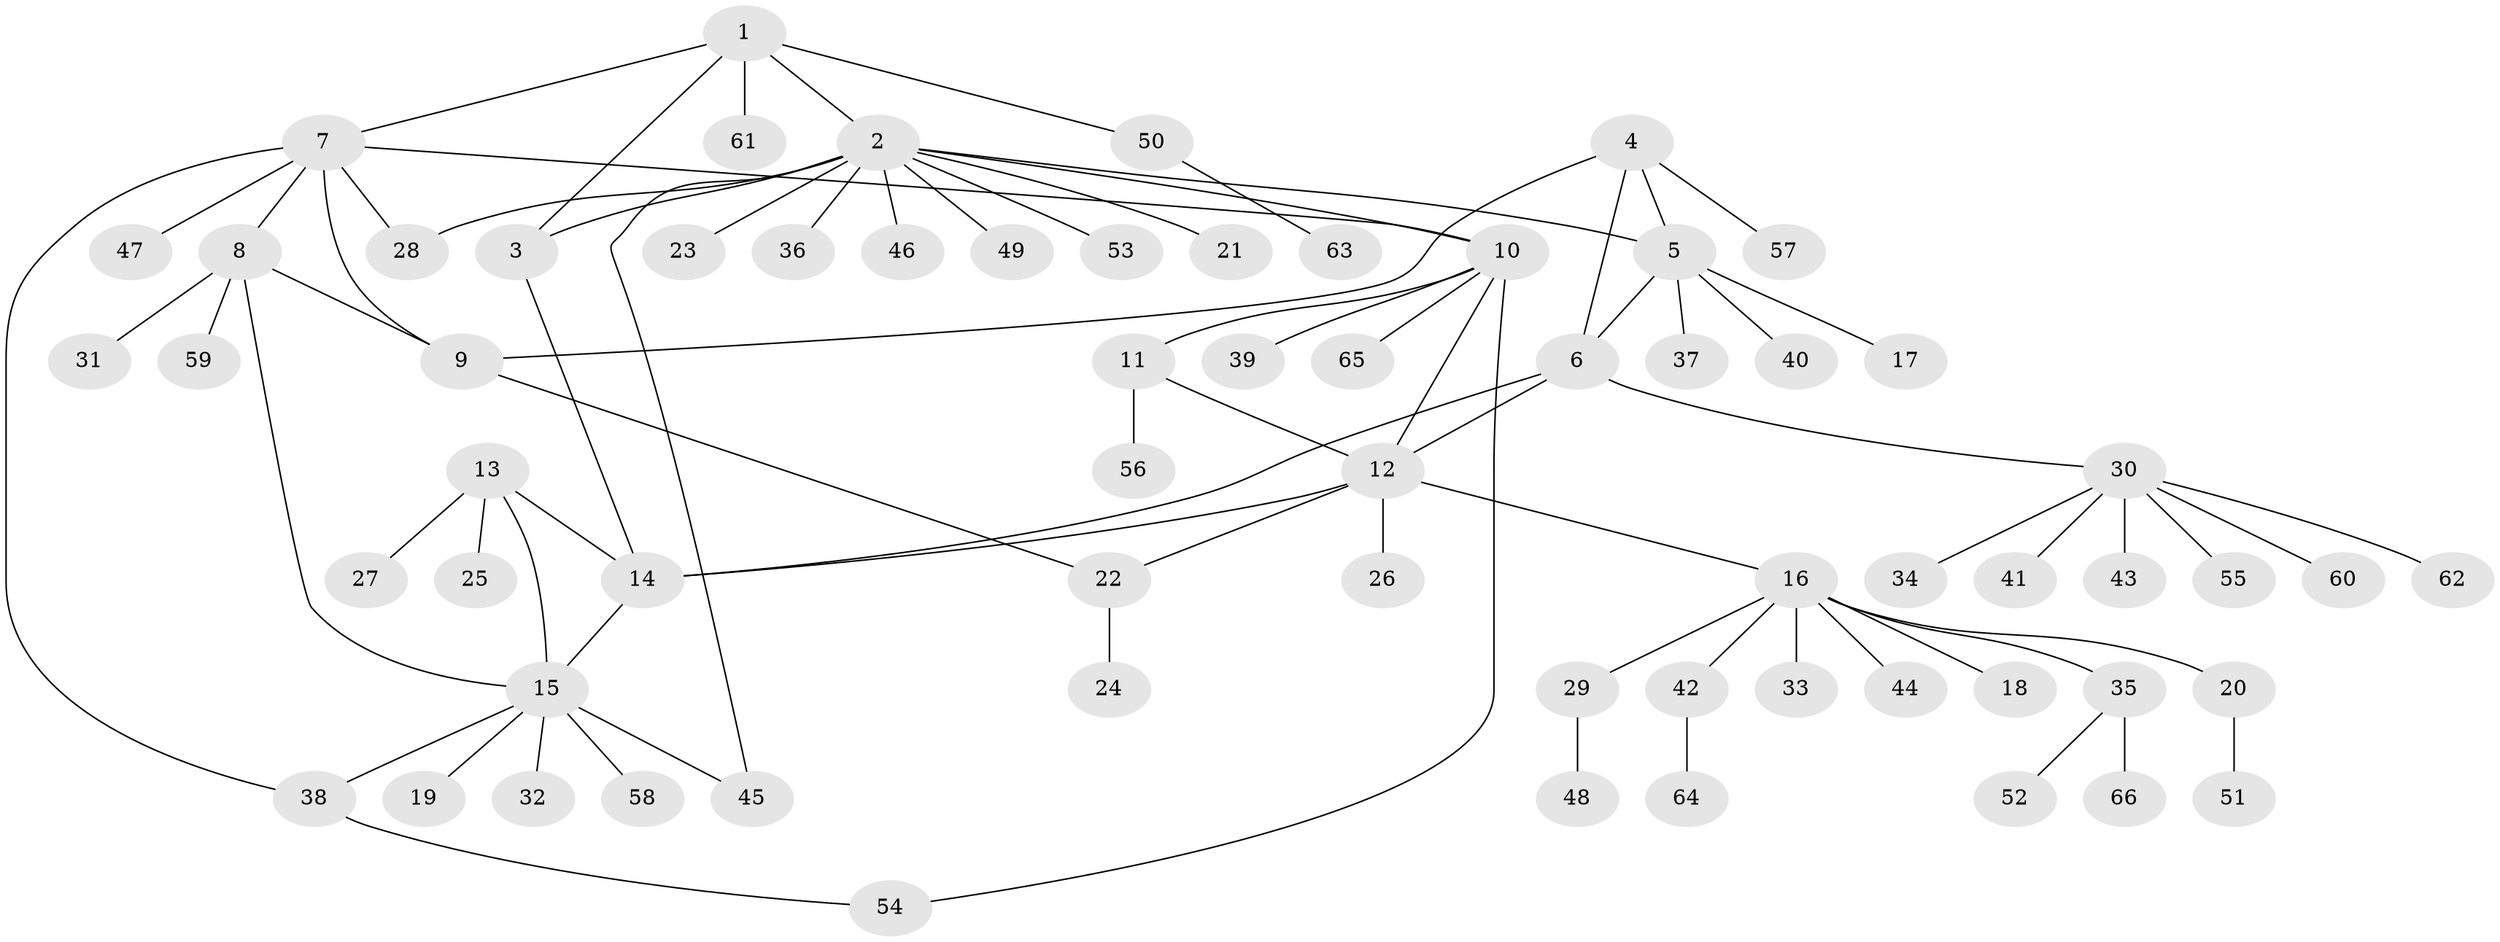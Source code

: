 // Generated by graph-tools (version 1.1) at 2025/50/03/09/25 03:50:26]
// undirected, 66 vertices, 81 edges
graph export_dot {
graph [start="1"]
  node [color=gray90,style=filled];
  1;
  2;
  3;
  4;
  5;
  6;
  7;
  8;
  9;
  10;
  11;
  12;
  13;
  14;
  15;
  16;
  17;
  18;
  19;
  20;
  21;
  22;
  23;
  24;
  25;
  26;
  27;
  28;
  29;
  30;
  31;
  32;
  33;
  34;
  35;
  36;
  37;
  38;
  39;
  40;
  41;
  42;
  43;
  44;
  45;
  46;
  47;
  48;
  49;
  50;
  51;
  52;
  53;
  54;
  55;
  56;
  57;
  58;
  59;
  60;
  61;
  62;
  63;
  64;
  65;
  66;
  1 -- 2;
  1 -- 3;
  1 -- 7;
  1 -- 50;
  1 -- 61;
  2 -- 3;
  2 -- 5;
  2 -- 10;
  2 -- 21;
  2 -- 23;
  2 -- 28;
  2 -- 36;
  2 -- 45;
  2 -- 46;
  2 -- 49;
  2 -- 53;
  3 -- 14;
  4 -- 5;
  4 -- 6;
  4 -- 9;
  4 -- 57;
  5 -- 6;
  5 -- 17;
  5 -- 37;
  5 -- 40;
  6 -- 12;
  6 -- 14;
  6 -- 30;
  7 -- 8;
  7 -- 9;
  7 -- 10;
  7 -- 28;
  7 -- 38;
  7 -- 47;
  8 -- 9;
  8 -- 15;
  8 -- 31;
  8 -- 59;
  9 -- 22;
  10 -- 11;
  10 -- 12;
  10 -- 39;
  10 -- 54;
  10 -- 65;
  11 -- 12;
  11 -- 56;
  12 -- 14;
  12 -- 16;
  12 -- 22;
  12 -- 26;
  13 -- 14;
  13 -- 15;
  13 -- 25;
  13 -- 27;
  14 -- 15;
  15 -- 19;
  15 -- 32;
  15 -- 38;
  15 -- 45;
  15 -- 58;
  16 -- 18;
  16 -- 20;
  16 -- 29;
  16 -- 33;
  16 -- 35;
  16 -- 42;
  16 -- 44;
  20 -- 51;
  22 -- 24;
  29 -- 48;
  30 -- 34;
  30 -- 41;
  30 -- 43;
  30 -- 55;
  30 -- 60;
  30 -- 62;
  35 -- 52;
  35 -- 66;
  38 -- 54;
  42 -- 64;
  50 -- 63;
}

